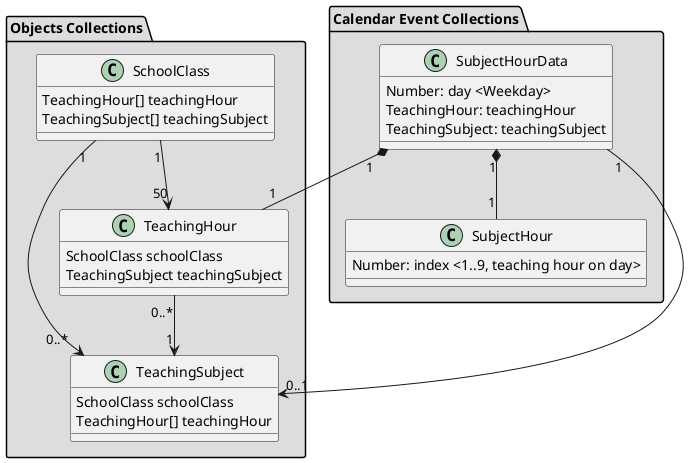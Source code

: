 @startuml

package "Objects Collections" #DDDDDD {
class SchoolClass {
    TeachingHour[] teachingHour
    TeachingSubject[] teachingSubject
}

class TeachingHour {
    SchoolClass schoolClass
    TeachingSubject teachingSubject
}


class TeachingSubject {
    SchoolClass schoolClass
    TeachingHour[] teachingHour
}

SchoolClass "1" --> "50" TeachingHour
SchoolClass "1" --> "0..*" TeachingSubject
TeachingHour "0..*" --> "1" TeachingSubject
}

package "Calendar Event Collections" #DDDDDD {
class SubjectHourData {
    Number: day <Weekday>
    TeachingHour: teachingHour
    TeachingSubject: teachingSubject
}
class SubjectHour {
    Number: index <1..9, teaching hour on day>
}

SubjectHourData "1" *-- "1" SubjectHour
SubjectHourData "1" *-- "1" TeachingHour

SubjectHourData "1" --> "0..1"  TeachingSubject
}
@enduml
